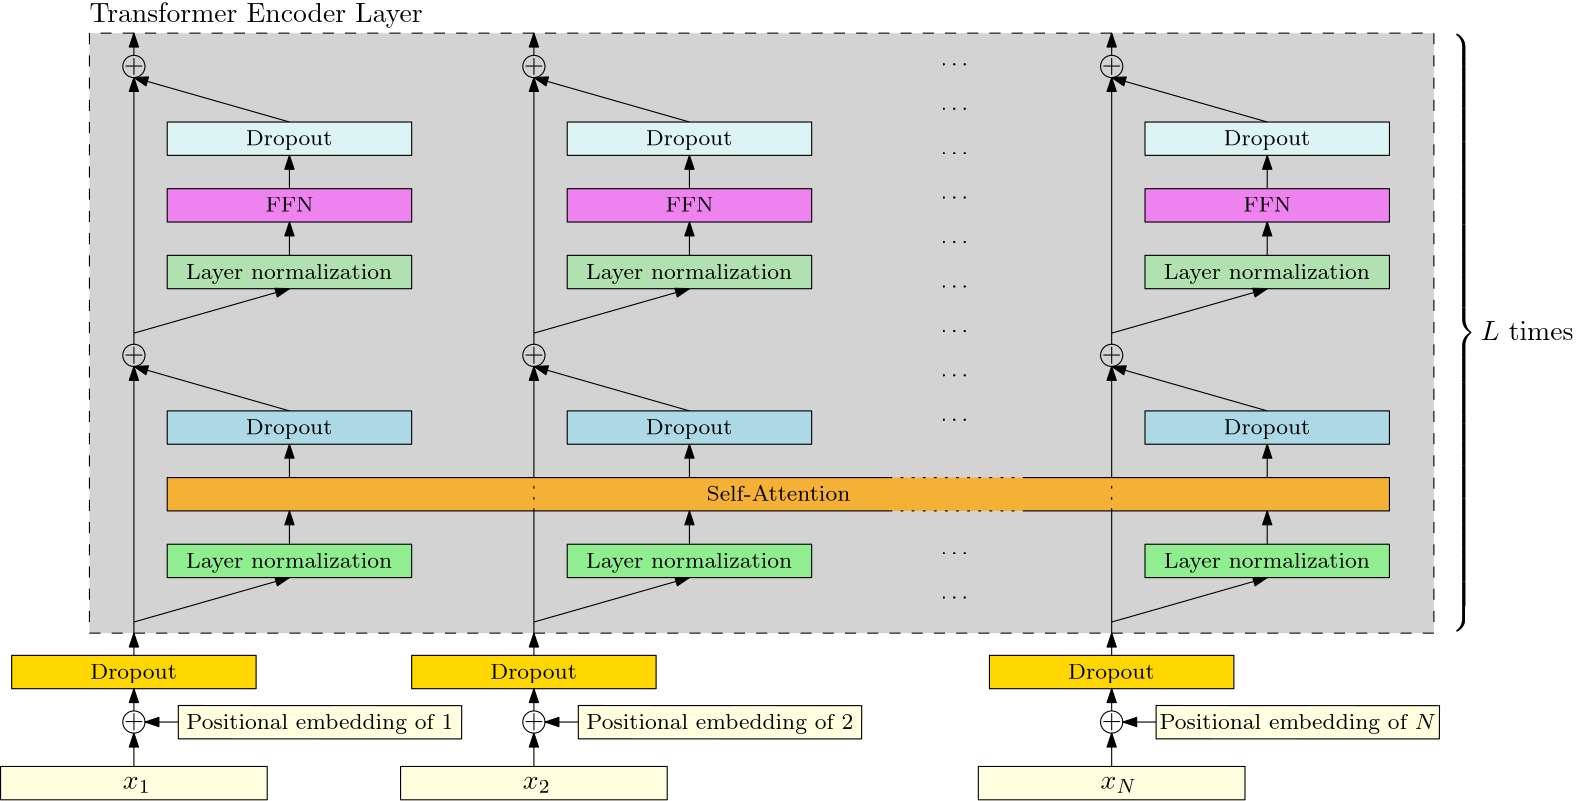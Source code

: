 <?xml version="1.0"?>
<!DOCTYPE ipe SYSTEM "ipe.dtd">
<ipe version="70218" creator="Ipe 7.2.26">
<info created="D:20180416065930" modified="D:20250602153750"/>
<ipestyle name="basic">
<symbol name="arrow/arc(spx)">
<path stroke="sym-stroke" fill="sym-stroke" pen="sym-pen">
0 0 m
-1 0.333 l
-1 -0.333 l
h
</path>
</symbol>
<symbol name="arrow/farc(spx)">
<path stroke="sym-stroke" fill="white" pen="sym-pen">
0 0 m
-1 0.333 l
-1 -0.333 l
h
</path>
</symbol>
<symbol name="arrow/ptarc(spx)">
<path stroke="sym-stroke" fill="sym-stroke" pen="sym-pen">
0 0 m
-1 0.333 l
-0.8 0 l
-1 -0.333 l
h
</path>
</symbol>
<symbol name="arrow/fptarc(spx)">
<path stroke="sym-stroke" fill="white" pen="sym-pen">
0 0 m
-1 0.333 l
-0.8 0 l
-1 -0.333 l
h
</path>
</symbol>
<symbol name="mark/circle(sx)" transformations="translations">
<path fill="sym-stroke">
0.6 0 0 0.6 0 0 e
0.4 0 0 0.4 0 0 e
</path>
</symbol>
<symbol name="mark/disk(sx)" transformations="translations">
<path fill="sym-stroke">
0.6 0 0 0.6 0 0 e
</path>
</symbol>
<symbol name="mark/fdisk(sfx)" transformations="translations">
<group>
<path fill="sym-fill">
0.5 0 0 0.5 0 0 e
</path>
<path fill="sym-stroke" fillrule="eofill">
0.6 0 0 0.6 0 0 e
0.4 0 0 0.4 0 0 e
</path>
</group>
</symbol>
<symbol name="mark/box(sx)" transformations="translations">
<path fill="sym-stroke" fillrule="eofill">
-0.6 -0.6 m
0.6 -0.6 l
0.6 0.6 l
-0.6 0.6 l
h
-0.4 -0.4 m
0.4 -0.4 l
0.4 0.4 l
-0.4 0.4 l
h
</path>
</symbol>
<symbol name="mark/square(sx)" transformations="translations">
<path fill="sym-stroke">
-0.6 -0.6 m
0.6 -0.6 l
0.6 0.6 l
-0.6 0.6 l
h
</path>
</symbol>
<symbol name="mark/fsquare(sfx)" transformations="translations">
<group>
<path fill="sym-fill">
-0.5 -0.5 m
0.5 -0.5 l
0.5 0.5 l
-0.5 0.5 l
h
</path>
<path fill="sym-stroke" fillrule="eofill">
-0.6 -0.6 m
0.6 -0.6 l
0.6 0.6 l
-0.6 0.6 l
h
-0.4 -0.4 m
0.4 -0.4 l
0.4 0.4 l
-0.4 0.4 l
h
</path>
</group>
</symbol>
<symbol name="mark/cross(sx)" transformations="translations">
<group>
<path fill="sym-stroke">
-0.43 -0.57 m
0.57 0.43 l
0.43 0.57 l
-0.57 -0.43 l
h
</path>
<path fill="sym-stroke">
-0.43 0.57 m
0.57 -0.43 l
0.43 -0.57 l
-0.57 0.43 l
h
</path>
</group>
</symbol>
<symbol name="arrow/fnormal(spx)">
<path stroke="sym-stroke" fill="white" pen="sym-pen">
0 0 m
-1 0.333 l
-1 -0.333 l
h
</path>
</symbol>
<symbol name="arrow/pointed(spx)">
<path stroke="sym-stroke" fill="sym-stroke" pen="sym-pen">
0 0 m
-1 0.333 l
-0.8 0 l
-1 -0.333 l
h
</path>
</symbol>
<symbol name="arrow/fpointed(spx)">
<path stroke="sym-stroke" fill="white" pen="sym-pen">
0 0 m
-1 0.333 l
-0.8 0 l
-1 -0.333 l
h
</path>
</symbol>
<symbol name="arrow/linear(spx)">
<path stroke="sym-stroke" pen="sym-pen">
-1 0.333 m
0 0 l
-1 -0.333 l
</path>
</symbol>
<symbol name="arrow/fdouble(spx)">
<path stroke="sym-stroke" fill="white" pen="sym-pen">
0 0 m
-1 0.333 l
-1 -0.333 l
h
-1 0 m
-2 0.333 l
-2 -0.333 l
h
</path>
</symbol>
<symbol name="arrow/double(spx)">
<path stroke="sym-stroke" fill="sym-stroke" pen="sym-pen">
0 0 m
-1 0.333 l
-1 -0.333 l
h
-1 0 m
-2 0.333 l
-2 -0.333 l
h
</path>
</symbol>
<anglesize name="22.5 deg" value="22.5"/>
<anglesize name="30 deg" value="30"/>
<anglesize name="45 deg" value="45"/>
<anglesize name="60 deg" value="60"/>
<anglesize name="90 deg" value="90"/>
<arrowsize name="large" value="10"/>
<arrowsize name="small" value="5"/>
<arrowsize name="tiny" value="3"/>
<color name="blue" value="0 0 1"/>
<color name="brown" value="0.647 0.165 0.165"/>
<color name="darkblue" value="0 0 0.545"/>
<color name="darkcyan" value="0 0.545 0.545"/>
<color name="darkgray" value="0.663"/>
<color name="darkgreen" value="0 0.392 0"/>
<color name="darkmagenta" value="0.545 0 0.545"/>
<color name="darkorange" value="1 0.549 0"/>
<color name="darkred" value="0.545 0 0"/>
<color name="gold" value="1 0.843 0"/>
<color name="gray" value="0.745"/>
<color name="green" value="0 1 0"/>
<color name="lightblue" value="0.678 0.847 0.902"/>
<color name="lightcyan" value="0.878 1 1"/>
<color name="lightgray" value="0.827"/>
<color name="lightgreen" value="0.565 0.933 0.565"/>
<color name="lightyellow" value="1 1 0.878"/>
<color name="navy" value="0 0 0.502"/>
<color name="orange" value="1 0.647 0"/>
<color name="pink" value="1 0.753 0.796"/>
<color name="purple" value="0.627 0.125 0.941"/>
<color name="red" value="1 0 0"/>
<color name="seagreen" value="0.18 0.545 0.341"/>
<color name="turquoise" value="0.251 0.878 0.816"/>
<color name="violet" value="0.933 0.51 0.933"/>
<color name="yellow" value="1 1 0"/>
<dashstyle name="dash dot dotted" value="[4 2 1 2 1 2] 0"/>
<dashstyle name="dash dotted" value="[4 2 1 2] 0"/>
<dashstyle name="dashed" value="[4] 0"/>
<dashstyle name="dotted" value="[1 3] 0"/>
<gridsize name="10 pts (~3.5 mm)" value="10"/>
<gridsize name="14 pts (~5 mm)" value="14"/>
<gridsize name="16 pts (~6 mm)" value="16"/>
<gridsize name="20 pts (~7 mm)" value="20"/>
<gridsize name="28 pts (~10 mm)" value="28"/>
<gridsize name="32 pts (~12 mm)" value="32"/>
<gridsize name="4 pts" value="4"/>
<gridsize name="56 pts (~20 mm)" value="56"/>
<gridsize name="8 pts (~3 mm)" value="8"/>
<opacity name="10%" value="0.1"/>
<opacity name="30%" value="0.3"/>
<opacity name="50%" value="0.5"/>
<opacity name="75%" value="0.75"/>
<pen name="fat" value="1.2"/>
<pen name="heavier" value="0.8"/>
<pen name="ultrafat" value="2"/>
<symbolsize name="large" value="5"/>
<symbolsize name="small" value="2"/>
<symbolsize name="tiny" value="1.1"/>
<textsize name="Huge" value="\Huge"/>
<textsize name="LARGE" value="\LARGE"/>
<textsize name="Large" value="\Large"/>
<textsize name="footnote" value="\footnotesize"/>
<textsize name="huge" value="\huge"/>
<textsize name="large" value="\large"/>
<textsize name="small" value="\small"/>
<textsize name="tiny" value="\tiny"/>
<textstyle name="center" begin="\begin{center}" end="\end{center}"/>
<textstyle name="item" begin="\begin{itemize}\item{}" end="\end{itemize}"/>
<textstyle name="itemize" begin="\begin{itemize}" end="\end{itemize}"/>
<tiling name="falling" angle="-60" step="4" width="1"/>
<tiling name="rising" angle="30" step="4" width="1"/>
</ipestyle>
<page>
<layer name="alpha"/>
<view layers="alpha" active="alpha"/>
<path layer="alpha" matrix="1 0 0 1 0 -16" stroke="black" fill="lightyellow">
352 432 m
352 420 l
448 420 l
448 432 l
h
</path>
<path matrix="1 0 0 1 0 -16" stroke="black" fill="lightyellow">
144 432 m
144 420 l
240 420 l
240 432 l
h
</path>
<path matrix="1 0 0 1 0 -16" stroke="black" fill="lightyellow">
0 432 m
0 420 l
96 420 l
96 432 l
h
</path>
<path stroke="black" fill="lightgray" dash="dashed">
32 680 m
32 464 l
516 464 l
516 680 l
h
</path>
<path matrix="1 0 0 1 0 -8" fill="orange" opacity="75%" stroke-opacity="opaque">
60 528 m
60 516 l
500 516 l
500 528 l
h
</path>
<path matrix="1 0 0 1 -188 116" stroke="black" arrow="normal/small">
292 532 m
236 548 l
</path>
<path matrix="1 0 0 1 -128 12" stroke="black">
4 0 0 4 176 656 e
</path>
<text matrix="1 0 0 1 -123.545 -34.181" transformations="translations" pos="168 700" stroke="black" type="label" width="7.168" height="5.314" depth="0.83" valign="baseline" size="small" style="math">+</text>
<path matrix="1 0 0 1 -188 116" stroke="black" fill="lightcyan" opacity="75%" stroke-opacity="opaque">
248 532 m
248 520 l
336 520 l
336 532 l
h
</path>
<text matrix="1 0 0 1 -264.131 117.058" transformations="translations" pos="324 528" stroke="black" type="minipage" width="88" height="5.996" depth="1" valign="top" size="footnote" style="center">Dropout</text>
<path matrix="1 0 0 1 -188 92" stroke="black" fill="violet">
248 532 m
248 520 l
336 520 l
336 532 l
h
</path>
<text matrix="1 0 0 1 -263.961 93.228" transformations="translations" pos="324 528" stroke="black" type="minipage" width="88" height="5.216" depth="0.23" valign="top" size="footnote" style="center">FFN</text>
<path matrix="1 0 0 1 -188 116" stroke="black" arrow="normal/small">
292 508 m
292 520 l
</path>
<path matrix="1 0 0 1 -188 92" stroke="black" arrow="normal/small">
292 508 m
292 520 l
</path>
<path matrix="-1 0 0 1 340 40" stroke="black" arrow="normal/small">
292 532 m
236 548 l
</path>
<path matrix="1 0 0 1 0 -4" stroke="black" arrow="normal/small">
48 572 m
48 668 l
</path>
<path matrix="1 0 0 1 0 -12" stroke="black" arrow="normal/small">
48 684 m
48 692 l
</path>
<path matrix="1 0 0 1 -188 68" stroke="black" fill="lightgreen" opacity="50%" stroke-opacity="opaque">
248 532 m
248 520 l
336 520 l
336 532 l
h
</path>
<text matrix="1 0 0 1 -264.131 69.0584" transformations="translations" pos="324 528" stroke="black" type="minipage" width="88" height="6.035" depth="1.05" valign="top" size="footnote" style="center">Layer normalization</text>
<path matrix="1 0 0 1 -188 12" stroke="black" arrow="normal/small">
292 532 m
236 548 l
</path>
<path matrix="1 0 0 1 -128 -92" stroke="black">
4 0 0 4 176 656 e
</path>
<text matrix="1 0 0 1 -123.545 -138.181" transformations="translations" pos="168 700" stroke="black" type="label" width="7.168" height="5.314" depth="0.83" valign="baseline" size="small" style="math">+</text>
<path matrix="1 0 0 1 -188 12" stroke="black" fill="lightblue">
248 532 m
248 520 l
336 520 l
336 532 l
h
</path>
<text matrix="1 0 0 1 -264.131 13.058" transformations="translations" pos="324 528" stroke="black" type="minipage" width="88" height="5.996" depth="1" valign="top" size="footnote" style="center">Dropout</text>
<path matrix="1 0 0 1 -188 12" stroke="black" arrow="normal/small">
292 508 m
292 520 l
</path>
<path matrix="1 0 0 1 -188 -12" stroke="black" arrow="normal/small">
292 508 m
292 520 l
</path>
<path matrix="-1 0 0 1 340 -64" stroke="black" arrow="normal/small">
292 532 m
236 548 l
</path>
<path matrix="1 0 0 1 0 -4" stroke="black" arrow="normal/small">
48 468 m
48 564 l
</path>
<path matrix="1 0 0 1 -188 -36" stroke="black" fill="lightgreen">
248 532 m
248 520 l
336 520 l
336 532 l
h
</path>
<text matrix="1 0 0 1 -264.131 -34.9416" transformations="translations" pos="324 528" stroke="black" type="minipage" width="88" height="6.035" depth="1.05" valign="top" size="footnote" style="center">Layer normalization</text>
<path matrix="1 0 0 1 -44 116" stroke="black" arrow="normal/small">
292 532 m
236 548 l
</path>
<path matrix="1 0 0 1 16 12" stroke="black">
4 0 0 4 176 656 e
</path>
<text matrix="1 0 0 1 20.455 -34.181" transformations="translations" pos="168 700" stroke="black" type="label" width="7.168" height="5.314" depth="0.83" valign="baseline" size="small" style="math">+</text>
<path matrix="1 0 0 1 -44 116" stroke="black" fill="lightcyan" opacity="75%" stroke-opacity="opaque">
248 532 m
248 520 l
336 520 l
336 532 l
h
</path>
<text matrix="1 0 0 1 -120.131 117.058" transformations="translations" pos="324 528" stroke="black" type="minipage" width="88" height="5.996" depth="1" valign="top" size="footnote" style="center">Dropout</text>
<path matrix="1 0 0 1 -44 92" stroke="black" fill="violet">
248 532 m
248 520 l
336 520 l
336 532 l
h
</path>
<text matrix="1 0 0 1 -119.961 93.228" transformations="translations" pos="324 528" stroke="black" type="minipage" width="88" height="5.216" depth="0.23" valign="top" size="footnote" style="center">FFN</text>
<path matrix="1 0 0 1 -44 116" stroke="black" arrow="normal/small">
292 508 m
292 520 l
</path>
<path matrix="1 0 0 1 -44 92" stroke="black" arrow="normal/small">
292 508 m
292 520 l
</path>
<path matrix="-1 0 0 1 484 40" stroke="black" arrow="normal/small">
292 532 m
236 548 l
</path>
<path matrix="1 0 0 1 0 -4" stroke="black" arrow="normal/small">
192 572 m
192 668 l
</path>
<path matrix="1 0 0 1 0 -12" stroke="black" arrow="normal/small">
192 684 m
192 692 l
</path>
<path matrix="1 0 0 1 -44 68" stroke="black" fill="lightgreen" opacity="50%" stroke-opacity="opaque">
248 532 m
248 520 l
336 520 l
336 532 l
h
</path>
<text matrix="1 0 0 1 -120.131 69.0584" transformations="translations" pos="324 528" stroke="black" type="minipage" width="88" height="6.035" depth="1.05" valign="top" size="footnote" style="center">Layer normalization</text>
<path matrix="1 0 0 1 -44 12" stroke="black" arrow="normal/small">
292 532 m
236 548 l
</path>
<path matrix="1 0 0 1 16 -92" stroke="black">
4 0 0 4 176 656 e
</path>
<text matrix="1 0 0 1 20.455 -138.181" transformations="translations" pos="168 700" stroke="black" type="label" width="7.168" height="5.314" depth="0.83" valign="baseline" size="small" style="math">+</text>
<path matrix="1 0 0 1 -44 12" stroke="black" fill="lightblue">
248 532 m
248 520 l
336 520 l
336 532 l
h
</path>
<text matrix="1 0 0 1 -120.131 13.058" transformations="translations" pos="324 528" stroke="black" type="minipage" width="88" height="5.996" depth="1" valign="top" size="footnote" style="center">Dropout</text>
<path matrix="1 0 0 1 -44 12" stroke="black" arrow="normal/small">
292 508 m
292 520 l
</path>
<path matrix="1 0 0 1 -44 -12" stroke="black" arrow="normal/small">
292 508 m
292 520 l
</path>
<path matrix="-1 0 0 1 484 -64" stroke="black" arrow="normal/small">
292 532 m
236 548 l
</path>
<path matrix="1 0 0 1 16 -8" stroke="black" arrow="normal/small">
176 528 m
176 568 l
</path>
<path matrix="1 0 0 1 -44 -36" stroke="black" fill="lightgreen">
248 532 m
248 520 l
336 520 l
336 532 l
h
</path>
<text matrix="1 0 0 1 -120.131 -34.9416" transformations="translations" pos="324 528" stroke="black" type="minipage" width="88" height="6.035" depth="1.05" valign="top" size="footnote" style="center">Layer normalization</text>
<path matrix="1 0 0 1 164 116" stroke="black" arrow="normal/small">
292 532 m
236 548 l
</path>
<path matrix="1 0 0 1 224 12" stroke="black">
4 0 0 4 176 656 e
</path>
<text matrix="1 0 0 1 228.455 -34.181" transformations="translations" pos="168 700" stroke="black" type="label" width="7.168" height="5.314" depth="0.83" valign="baseline" size="small" style="math">+</text>
<path matrix="1 0 0 1 164 116" stroke="black" fill="lightcyan" opacity="75%" stroke-opacity="opaque">
248 532 m
248 520 l
336 520 l
336 532 l
h
</path>
<text matrix="1 0 0 1 87.869 117.058" transformations="translations" pos="324 528" stroke="black" type="minipage" width="88" height="5.996" depth="1" valign="top" size="footnote" style="center">Dropout</text>
<path matrix="1 0 0 1 164 92" stroke="black" fill="violet">
248 532 m
248 520 l
336 520 l
336 532 l
h
</path>
<text matrix="1 0 0 1 88.039 93.228" transformations="translations" pos="324 528" stroke="black" type="minipage" width="88" height="5.216" depth="0.23" valign="top" size="footnote" style="center">FFN</text>
<path matrix="1 0 0 1 164 116" stroke="black" arrow="normal/small">
292 508 m
292 520 l
</path>
<path matrix="1 0 0 1 164 92" stroke="black" arrow="normal/small">
292 508 m
292 520 l
</path>
<path matrix="-1 0 0 1 692 40" stroke="black" arrow="normal/small">
292 532 m
236 548 l
</path>
<path matrix="1 0 0 1 0 -4" stroke="black" arrow="normal/small">
400 572 m
400 668 l
</path>
<path matrix="1 0 0 1 0 -12" stroke="black" arrow="normal/small">
400 684 m
400 692 l
</path>
<path matrix="1 0 0 1 164 68" stroke="black" fill="lightgreen" opacity="50%" stroke-opacity="opaque">
248 532 m
248 520 l
336 520 l
336 532 l
h
</path>
<text matrix="1 0 0 1 87.869 69.0584" transformations="translations" pos="324 528" stroke="black" type="minipage" width="88" height="6.035" depth="1.05" valign="top" size="footnote" style="center">Layer normalization</text>
<path matrix="1 0 0 1 164 12" stroke="black" arrow="normal/small">
292 532 m
236 548 l
</path>
<path matrix="1 0 0 1 224 -92" stroke="black">
4 0 0 4 176 656 e
</path>
<text matrix="1 0 0 1 228.455 -138.181" transformations="translations" pos="168 700" stroke="black" type="label" width="7.168" height="5.314" depth="0.83" valign="baseline" size="small" style="math">+</text>
<path matrix="1 0 0 1 164 12" stroke="black" fill="lightblue">
248 532 m
248 520 l
336 520 l
336 532 l
h
</path>
<text matrix="1 0 0 1 87.869 13.058" transformations="translations" pos="324 528" stroke="black" type="minipage" width="88" height="5.996" depth="1" valign="top" size="footnote" style="center">Dropout</text>
<path matrix="1 0 0 1 164 12" stroke="black" arrow="normal/small">
292 508 m
292 520 l
</path>
<path matrix="1 0 0 1 164 -12" stroke="black" arrow="normal/small">
292 508 m
292 520 l
</path>
<path matrix="-1 0 0 1 692 -64" stroke="black" arrow="normal/small">
292 532 m
236 548 l
</path>
<path matrix="1 0 0 1 164 -36" stroke="black" fill="lightgreen">
248 532 m
248 520 l
336 520 l
336 532 l
h
</path>
<text matrix="1 0 0 1 87.869 -34.9416" transformations="translations" pos="324 528" stroke="black" type="minipage" width="88" height="6.035" depth="1.05" valign="top" size="footnote" style="center">Layer normalization</text>
<text matrix="1 0 0 1 12.039 141.228" transformations="translations" pos="324 528" stroke="black" type="minipage" width="16" height="2.933" depth="0" valign="top" size="footnote" style="center">\dots</text>
<text matrix="1 0 0 1 12.039 125.228" transformations="translations" pos="324 528" stroke="black" type="minipage" width="16" height="2.933" depth="0" valign="top" size="footnote" style="center">\dots</text>
<text matrix="1 0 0 1 12.039 109.228" transformations="translations" pos="324 528" stroke="black" type="minipage" width="16" height="2.933" depth="0" valign="top" size="footnote" style="center">\dots</text>
<text matrix="1 0 0 1 12.039 93.228" transformations="translations" pos="324 528" stroke="black" type="minipage" width="16" height="2.933" depth="0" valign="top" size="footnote" style="center">\dots</text>
<text matrix="1 0 0 1 12.039 77.228" transformations="translations" pos="324 528" stroke="black" type="minipage" width="16" height="2.933" depth="0" valign="top" size="footnote" style="center">\dots</text>
<text matrix="1 0 0 1 12.039 61.228" transformations="translations" pos="324 528" stroke="black" type="minipage" width="16" height="2.933" depth="0" valign="top" size="footnote" style="center">\dots</text>
<text matrix="1 0 0 1 12.039 45.228" transformations="translations" pos="324 528" stroke="black" type="minipage" width="16" height="2.933" depth="0" valign="top" size="footnote" style="center">\dots</text>
<text matrix="1 0 0 1 12.039 29.228" transformations="translations" pos="324 528" stroke="black" type="minipage" width="16" height="2.933" depth="0" valign="top" size="footnote" style="center">\dots</text>
<text matrix="1 0 0 1 12.039 13.228" transformations="translations" pos="324 528" stroke="black" type="minipage" width="16" height="2.933" depth="0" valign="top" size="footnote" style="center">\dots</text>
<text matrix="1 0 0 1 12.039 -34.772" transformations="translations" pos="324 528" stroke="black" type="minipage" width="16" height="2.933" depth="0" valign="top" size="footnote" style="center">\dots</text>
<text matrix="1 0 0 1 12.039 -50.772" transformations="translations" pos="324 528" stroke="black" type="minipage" width="16" height="2.933" depth="0" valign="top" size="footnote" style="center">\dots</text>
<path matrix="1 0 0 1 0 -8" stroke="black">
320 528 m
60 528 l
60 516 l
320 516 l
</path>
<path matrix="1 0 0 1 0 -8" stroke="black">
368 528 m
500 528 l
500 516 l
368 516 l
</path>
<path matrix="1 0 0 1 0 -8" stroke="black" dash="dotted">
320 528 m
368 528 l
</path>
<path matrix="1 0 0 1 0 -8" stroke="black" dash="dotted">
320 516 m
368 516 l
</path>
<text matrix="1 0 0 1 -263.961 -10.772" transformations="translations" pos="324 528" stroke="black" type="minipage" width="440" height="5.265" depth="0.27" valign="top" size="footnote" style="center">Self-Attention</text>
<text matrix="1 0 0 1 -24 -28" transformations="translations" pos="56 712" stroke="black" type="label" width="120.022" height="6.926" depth="1.93" valign="baseline">Transformer Encoder Layer</text>
<text matrix="1 0 0 1 -14.8854 -58.3509" transformations="translations" pos="536 628" stroke="black" type="label" width="45.114" height="111.845" depth="105.23" valign="baseline">$\left.\vbox to 3.95cm{}\right\} L$ times</text>
<text matrix="1 0 0 1 -8 -12" transformations="translations" pos="52 420" stroke="black" type="label" width="10.163" height="4.294" depth="1.49" valign="baseline" style="math">x_1</text>
<path matrix="1 0 0 1 -128 -224" stroke="black">
4 0 0 4 176 656 e
</path>
<text matrix="1 0 0 1 -123.545 -270.181" transformations="translations" pos="168 700" stroke="black" type="label" width="7.168" height="5.314" depth="0.83" valign="baseline" size="small" style="math">+</text>
<path matrix="1 0 0 1 0 16" stroke="black" arrow="normal/small">
48 420 m
48 428 l
</path>
<path matrix="1 0 0 1 -244 -92" stroke="black" arrow="normal/small">
292 508 m
292 520 l
</path>
<path matrix="1 0 0 1 0 -16" stroke="black" arrow="normal/small">
64 448 m
52 448 l
</path>
<text matrix="1 0 0 1 136 -12" transformations="translations" pos="52 420" stroke="black" type="label" width="10.163" height="4.294" depth="1.49" valign="baseline" style="math">x_2</text>
<path matrix="1 0 0 1 16 -224" stroke="black">
4 0 0 4 176 656 e
</path>
<text matrix="1 0 0 1 20.455 -270.181" transformations="translations" pos="168 700" stroke="black" type="label" width="7.168" height="5.314" depth="0.83" valign="baseline" size="small" style="math">+</text>
<path matrix="1 0 0 1 0 16" stroke="black" arrow="normal/small">
192 420 m
192 428 l
</path>
<path matrix="1 0 0 1 -100 -92" stroke="black" arrow="normal/small">
292 508 m
292 520 l
</path>
<path matrix="1 0 0 1 144 -16" stroke="black" arrow="normal/small">
64 448 m
52 448 l
</path>
<text matrix="1 0 0 1 344 -12" transformations="translations" pos="52 420" stroke="black" type="label" width="13.25" height="4.294" depth="1.49" valign="baseline" style="math">x_N</text>
<path matrix="1 0 0 1 224 -224" stroke="black">
4 0 0 4 176 656 e
</path>
<text matrix="1 0 0 1 228.455 -270.181" transformations="translations" pos="168 700" stroke="black" type="label" width="7.168" height="5.314" depth="0.83" valign="baseline" size="small" style="math">+</text>
<path matrix="1 0 0 1 0 16" stroke="black" arrow="normal/small">
400 420 m
400 428 l
</path>
<path matrix="1 0 0 1 108 -92" stroke="black" arrow="normal/small">
292 508 m
292 520 l
</path>
<path matrix="1 0 0 1 0 -16" stroke="black" fill="lightyellow">
416 453.943 m
416 441.943 l
517.968 441.915 l
518.022 453.89 l
h
</path>
<text matrix="1 0 0 1 91.869 -92.999" transformations="translations" pos="324 528" stroke="black" type="minipage" width="102.164" height="6.035" depth="1.05" valign="top" size="footnote" style="center">Positional embedding of $N$</text>
<path matrix="1 0 0 1 352 -16" stroke="black" arrow="normal/small">
64 448 m
52 448 l
</path>
<path matrix="1 0 0 1 0 -4" stroke="black" fill="white" opacity="50%" stroke-opacity="opaque">
192 468 m
192 512 l
</path>
<path matrix="1 0 0 1 16 -8" stroke="black" fill="white" dash="dotted" opacity="50%" stroke-opacity="opaque">
176 516 m
176 528 l
</path>
<path matrix="1 0 0 1 224 -8" stroke="black" arrow="normal/small">
176 528 m
176 568 l
</path>
<path matrix="1 0 0 1 0 -4" stroke="black" fill="white" opacity="50%" stroke-opacity="opaque">
400 468 m
400 512 l
</path>
<path matrix="1 0 0 1 224 -8" stroke="black" fill="white" dash="dotted" opacity="50%" stroke-opacity="opaque">
176 516 m
176 528 l
</path>
<path matrix="1 0 0 1 -352 -16" stroke="black" fill="lightyellow">
416 453.943 m
416 441.943 l
517.968 441.915 l
518.022 453.89 l
h
</path>
<text matrix="1 0 0 1 -260.131 -92.999" transformations="translations" pos="324 528" stroke="black" type="minipage" width="102.164" height="6.035" depth="1.05" valign="top" size="footnote" style="center">Positional embedding of 1</text>
<path matrix="1 0 0 1 -208 -16" stroke="black" fill="lightyellow">
416 453.943 m
416 441.943 l
517.968 441.915 l
518.022 453.89 l
h
</path>
<text matrix="1 0 0 1 -116.131 -92.999" transformations="translations" pos="324 528" stroke="black" type="minipage" width="102.164" height="6.035" depth="1.05" valign="top" size="footnote" style="center">Positional embedding of 2</text>
<path matrix="1 0 0 1 -244 -76" stroke="black" fill="gold">
248 532 m
248 520 l
336 520 l
336 532 l
h
</path>
<text matrix="1 0 0 1 -320.131 -74.942" transformations="translations" pos="324 528" stroke="black" type="minipage" width="88" height="5.996" depth="1" valign="top" size="footnote" style="center">Dropout</text>
<path matrix="1 0 0 1 -60 0" stroke="black" arrow="normal/small">
108 456 m
108 464 l
</path>
<path matrix="1 0 0 1 -100 -76" stroke="black" fill="gold">
248 532 m
248 520 l
336 520 l
336 532 l
h
</path>
<text matrix="1 0 0 1 -176.131 -74.942" transformations="translations" pos="324 528" stroke="black" type="minipage" width="88" height="5.996" depth="1" valign="top" size="footnote" style="center">Dropout</text>
<path matrix="1 0 0 1 84 0" stroke="black" arrow="normal/small">
108 456 m
108 464 l
</path>
<path matrix="1 0 0 1 108 -76" stroke="black" fill="gold">
248 532 m
248 520 l
336 520 l
336 532 l
h
</path>
<text matrix="1 0 0 1 31.869 -74.942" transformations="translations" pos="324 528" stroke="black" type="minipage" width="88" height="5.996" depth="1" valign="top" size="footnote" style="center">Dropout</text>
<path matrix="1 0 0 1 292 0" stroke="black" arrow="normal/small">
108 456 m
108 464 l
</path>
</page>
</ipe>

